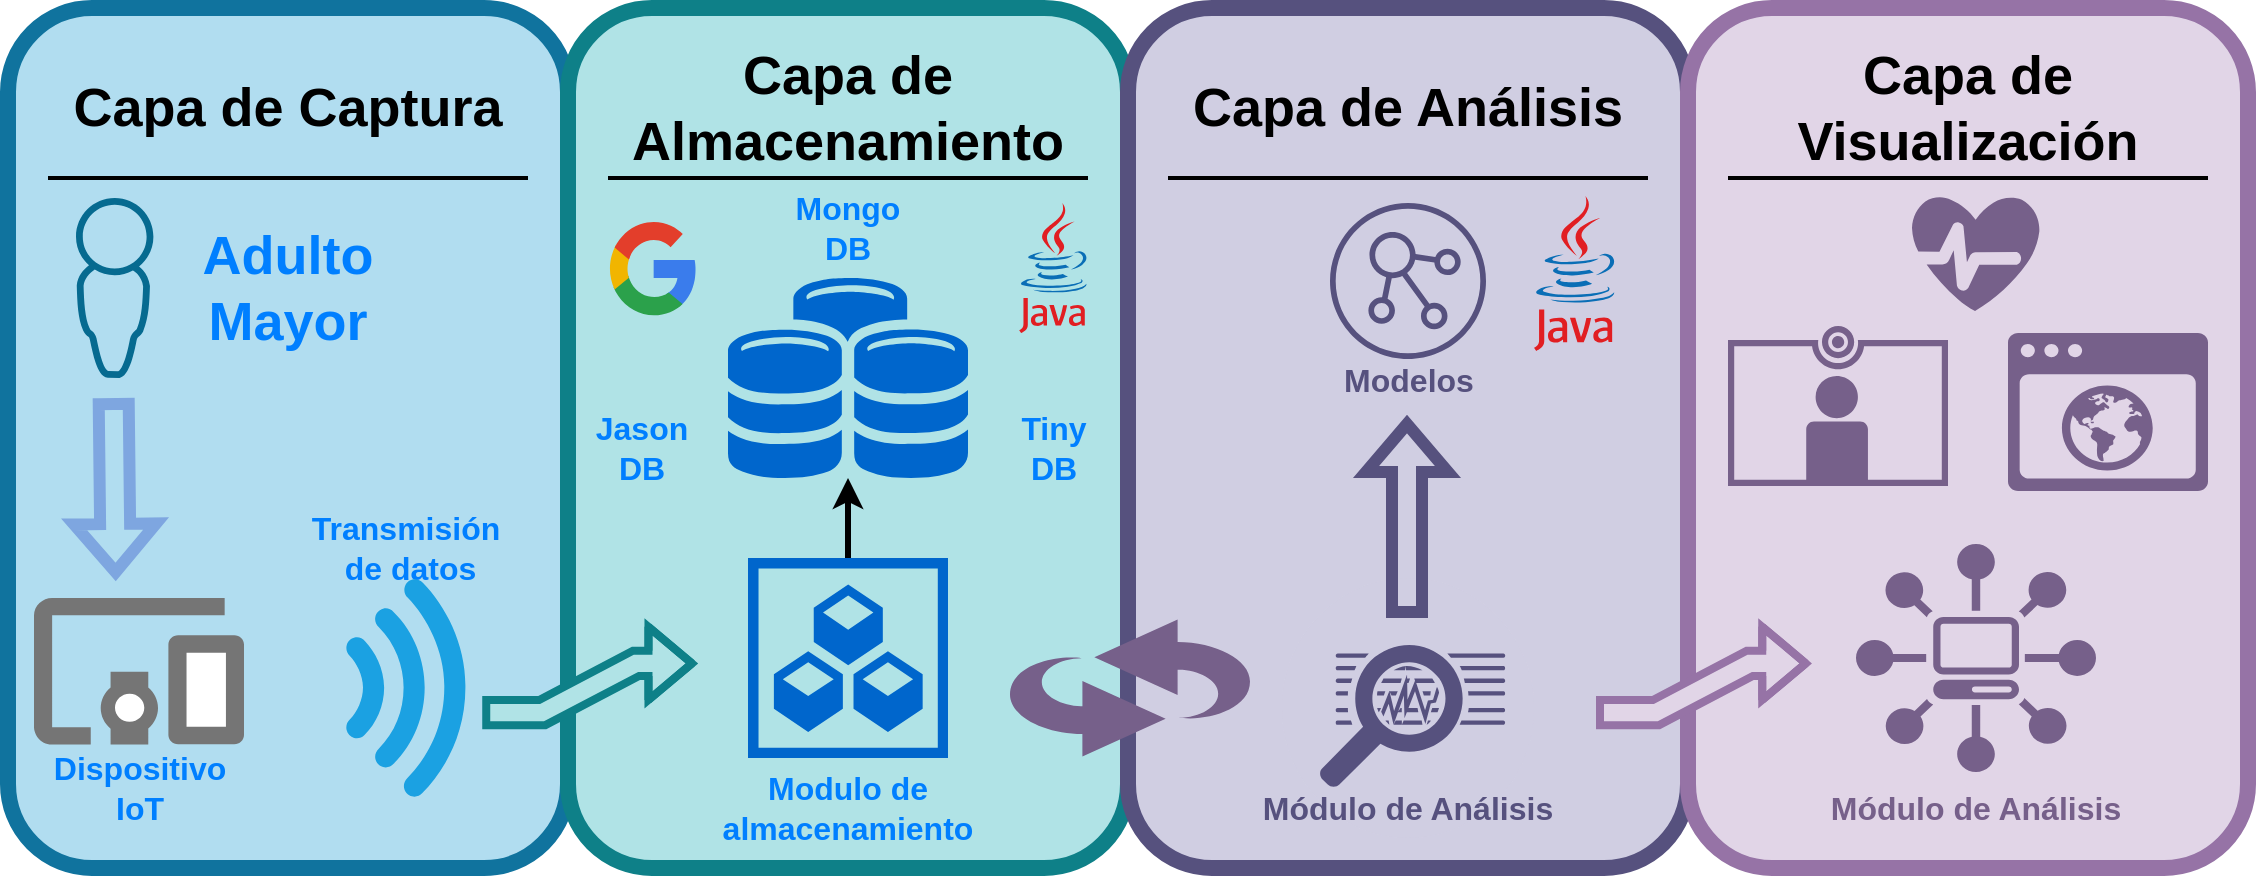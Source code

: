 <mxfile version="21.7.2" type="device">
  <diagram name="Page-1" id="12e1b939-464a-85fe-373e-61e167be1490">
    <mxGraphModel dx="1750" dy="985" grid="1" gridSize="10" guides="1" tooltips="1" connect="1" arrows="1" fold="1" page="1" pageScale="1.5" pageWidth="1169" pageHeight="826" background="none" math="0" shadow="0">
      <root>
        <mxCell id="0" />
        <mxCell id="1" parent="0" />
        <mxCell id="60da8b9f42644d3a-2" value="" style="whiteSpace=wrap;html=1;rounded=1;shadow=0;strokeWidth=8;fontSize=20;align=center;fillColor=#b1ddf0;strokeColor=#10739e;" parent="1" vertex="1">
          <mxGeometry x="316" y="405" width="280" height="430" as="geometry" />
        </mxCell>
        <mxCell id="60da8b9f42644d3a-3" value="Capa de Captura" style="text;html=1;strokeColor=none;fillColor=none;align=center;verticalAlign=middle;whiteSpace=wrap;rounded=0;shadow=0;fontSize=27;fontColor=#000000;fontStyle=1" parent="1" vertex="1">
          <mxGeometry x="316" y="425" width="280" height="60" as="geometry" />
        </mxCell>
        <mxCell id="60da8b9f42644d3a-6" value="" style="line;strokeWidth=2;html=1;rounded=0;shadow=0;fontSize=27;align=center;fillColor=none;strokeColor=default;fontColor=#000000;" parent="1" vertex="1">
          <mxGeometry x="336" y="485" width="240" height="10" as="geometry" />
        </mxCell>
        <mxCell id="60da8b9f42644d3a-17" value="" style="whiteSpace=wrap;html=1;rounded=1;shadow=0;strokeWidth=8;fontSize=20;align=center;fillColor=#b0e3e6;strokeColor=#0e8088;" parent="1" vertex="1">
          <mxGeometry x="596" y="405" width="280" height="430" as="geometry" />
        </mxCell>
        <mxCell id="60da8b9f42644d3a-18" value="Capa de Almacenamiento" style="text;html=1;strokeColor=none;fillColor=none;align=center;verticalAlign=middle;whiteSpace=wrap;rounded=0;shadow=0;fontSize=27;fontColor=#000000;fontStyle=1" parent="1" vertex="1">
          <mxGeometry x="596" y="425" width="280" height="60" as="geometry" />
        </mxCell>
        <mxCell id="60da8b9f42644d3a-20" value="" style="line;strokeWidth=2;html=1;rounded=0;shadow=0;fontSize=27;align=center;fillColor=none;strokeColor=default;fontColor=#000000;" parent="1" vertex="1">
          <mxGeometry x="616" y="485" width="240" height="10" as="geometry" />
        </mxCell>
        <mxCell id="60da8b9f42644d3a-24" value="" style="whiteSpace=wrap;html=1;rounded=1;shadow=0;strokeWidth=8;fontSize=20;align=center;fillColor=#d0cee2;strokeColor=#56517e;" parent="1" vertex="1">
          <mxGeometry x="876" y="405" width="280" height="430" as="geometry" />
        </mxCell>
        <mxCell id="60da8b9f42644d3a-25" value="Capa de Análisis" style="text;html=1;strokeColor=none;fillColor=none;align=center;verticalAlign=middle;whiteSpace=wrap;rounded=0;shadow=0;fontSize=27;fontColor=#000000;fontStyle=1" parent="1" vertex="1">
          <mxGeometry x="876" y="425" width="280" height="60" as="geometry" />
        </mxCell>
        <mxCell id="60da8b9f42644d3a-27" value="" style="line;strokeWidth=2;html=1;rounded=0;shadow=0;fontSize=27;align=center;fillColor=none;strokeColor=default;fontColor=#000000;" parent="1" vertex="1">
          <mxGeometry x="896" y="485" width="240" height="10" as="geometry" />
        </mxCell>
        <mxCell id="60da8b9f42644d3a-31" value="" style="whiteSpace=wrap;html=1;rounded=1;shadow=0;strokeWidth=8;fontSize=20;align=center;fillColor=#e1d5e7;strokeColor=#9673a6;" parent="1" vertex="1">
          <mxGeometry x="1156" y="405" width="280" height="430" as="geometry" />
        </mxCell>
        <mxCell id="60da8b9f42644d3a-32" value="Capa de Visualización" style="text;html=1;strokeColor=none;fillColor=none;align=center;verticalAlign=middle;whiteSpace=wrap;rounded=0;shadow=0;fontSize=27;fontColor=#000000;fontStyle=1" parent="1" vertex="1">
          <mxGeometry x="1156" y="425" width="280" height="60" as="geometry" />
        </mxCell>
        <mxCell id="60da8b9f42644d3a-34" value="" style="line;strokeWidth=2;html=1;rounded=0;shadow=0;fontSize=27;align=center;fillColor=none;strokeColor=default;fontColor=#000000;" parent="1" vertex="1">
          <mxGeometry x="1176" y="485" width="240" height="10" as="geometry" />
        </mxCell>
        <mxCell id="1R464ItWF_I_tBhyZ-22-4" value="" style="sketch=0;pointerEvents=1;shadow=0;dashed=0;html=1;strokeColor=none;aspect=fixed;labelPosition=center;verticalLabelPosition=bottom;verticalAlign=top;align=center;outlineConnect=0;shape=mxgraph.vvd.administrator;fillColor=#066A90;" vertex="1" parent="1">
          <mxGeometry x="350" y="500" width="38.7" height="90" as="geometry" />
        </mxCell>
        <mxCell id="1R464ItWF_I_tBhyZ-22-5" value="" style="sketch=0;dashed=0;connectable=0;html=1;fillColor=#757575;strokeColor=none;shape=mxgraph.gcp2.mobile_devices;part=1;" vertex="1" parent="1">
          <mxGeometry x="329" y="700" width="105" height="73.25" as="geometry" />
        </mxCell>
        <mxCell id="1R464ItWF_I_tBhyZ-22-9" value="" style="shape=flexArrow;endArrow=classic;html=1;rounded=0;strokeColor=#7EA6E0;strokeWidth=6;entryX=0.193;entryY=0.686;entryDx=0;entryDy=0;entryPerimeter=0;" edge="1" parent="1">
          <mxGeometry width="50" height="50" relative="1" as="geometry">
            <mxPoint x="368.83" y="600" as="sourcePoint" />
            <mxPoint x="369.86" y="689.98" as="targetPoint" />
            <Array as="points" />
          </mxGeometry>
        </mxCell>
        <mxCell id="1R464ItWF_I_tBhyZ-22-10" value="&lt;font size=&quot;1&quot; color=&quot;#007fff&quot; style=&quot;&quot;&gt;&lt;b style=&quot;font-size: 27px;&quot;&gt;Adulto Mayor&lt;/b&gt;&lt;/font&gt;" style="text;html=1;strokeColor=none;fillColor=none;align=center;verticalAlign=middle;whiteSpace=wrap;rounded=0;strokeWidth=5;" vertex="1" parent="1">
          <mxGeometry x="411" y="525" width="90" height="40" as="geometry" />
        </mxCell>
        <mxCell id="1R464ItWF_I_tBhyZ-22-11" value="&lt;font color=&quot;#007fff&quot; style=&quot;font-size: 16px;&quot;&gt;&lt;b&gt;Dispositivo IoT&lt;/b&gt;&lt;/font&gt;" style="text;html=1;strokeColor=none;fillColor=none;align=center;verticalAlign=middle;whiteSpace=wrap;rounded=0;" vertex="1" parent="1">
          <mxGeometry x="341.5" y="780" width="80" height="30" as="geometry" />
        </mxCell>
        <mxCell id="1R464ItWF_I_tBhyZ-22-15" value="&lt;font color=&quot;#007fff&quot; style=&quot;&quot;&gt;&lt;span style=&quot;font-size: 16px;&quot;&gt;&lt;b&gt;Transmisión&lt;br&gt;&lt;/b&gt;&lt;/span&gt;&lt;b style=&quot;font-size: 16px;&quot;&gt;&amp;nbsp;de datos&lt;/b&gt;&lt;/font&gt;" style="text;html=1;strokeColor=none;fillColor=none;align=center;verticalAlign=middle;whiteSpace=wrap;rounded=0;" vertex="1" parent="1">
          <mxGeometry x="465" y="660" width="100" height="30" as="geometry" />
        </mxCell>
        <mxCell id="1R464ItWF_I_tBhyZ-22-16" value="" style="verticalLabelPosition=bottom;sketch=0;html=1;verticalAlign=top;pointerEvents=1;align=center;shape=mxgraph.cisco_safe.technology_icons.icon27;fillColor=#0066CC;" vertex="1" parent="1">
          <mxGeometry x="676" y="540" width="120" height="100" as="geometry" />
        </mxCell>
        <mxCell id="1R464ItWF_I_tBhyZ-22-24" style="edgeStyle=orthogonalEdgeStyle;rounded=0;orthogonalLoop=1;jettySize=auto;html=1;strokeWidth=3;" edge="1" parent="1" source="1R464ItWF_I_tBhyZ-22-20" target="1R464ItWF_I_tBhyZ-22-16">
          <mxGeometry relative="1" as="geometry" />
        </mxCell>
        <mxCell id="1R464ItWF_I_tBhyZ-22-20" value="" style="sketch=0;html=1;aspect=fixed;strokeColor=none;shadow=0;fillColor=#0066CC;verticalAlign=top;labelPosition=center;verticalLabelPosition=bottom;shape=mxgraph.gcp2.repository_3" vertex="1" parent="1">
          <mxGeometry x="686" y="680" width="100" height="100" as="geometry" />
        </mxCell>
        <mxCell id="1R464ItWF_I_tBhyZ-22-21" value="&lt;font color=&quot;#007fff&quot; style=&quot;font-size: 16px;&quot;&gt;&lt;b&gt;Modulo de almacenamiento&lt;/b&gt;&lt;/font&gt;" style="text;html=1;strokeColor=none;fillColor=none;align=center;verticalAlign=middle;whiteSpace=wrap;rounded=0;" vertex="1" parent="1">
          <mxGeometry x="671" y="790" width="130" height="30" as="geometry" />
        </mxCell>
        <mxCell id="1R464ItWF_I_tBhyZ-22-25" value="" style="dashed=0;outlineConnect=0;html=1;align=center;labelPosition=center;verticalLabelPosition=bottom;verticalAlign=top;shape=mxgraph.weblogos.google" vertex="1" parent="1">
          <mxGeometry x="616" y="510" width="44" height="50" as="geometry" />
        </mxCell>
        <mxCell id="1R464ItWF_I_tBhyZ-22-26" value="" style="dashed=0;outlineConnect=0;html=1;align=center;labelPosition=center;verticalLabelPosition=bottom;verticalAlign=top;shape=mxgraph.weblogos.java" vertex="1" parent="1">
          <mxGeometry x="821.6" y="502.5" width="34.4" height="65" as="geometry" />
        </mxCell>
        <mxCell id="1R464ItWF_I_tBhyZ-22-28" value="" style="verticalLabelPosition=bottom;sketch=0;html=1;fillColor=#76608a;strokeColor=#432D57;verticalAlign=top;pointerEvents=1;align=center;shape=mxgraph.cisco_safe.business_icons.icon30;strokeWidth=9;fontColor=#ffffff;" vertex="1" parent="1">
          <mxGeometry x="817" y="710.75" width="120" height="68.5" as="geometry" />
        </mxCell>
        <mxCell id="1R464ItWF_I_tBhyZ-22-29" value="" style="endArrow=classic;html=1;rounded=0;shape=flexArrow;edgeStyle=entityRelationEdgeStyle;exitX=0.587;exitY=0.008;exitDx=0;exitDy=0;exitPerimeter=0;strokeColor=#9673a6;strokeWidth=4;width=9.6;endSize=5.92;fillColor=#e1d5e7;" edge="1" parent="1">
          <mxGeometry width="50" height="50" relative="1" as="geometry">
            <mxPoint x="1110" y="757.28" as="sourcePoint" />
            <mxPoint x="1216.88" y="732.71" as="targetPoint" />
            <Array as="points">
              <mxPoint x="1170.88" y="712.71" />
              <mxPoint x="1174" y="763.71" />
              <mxPoint x="1204" y="743.71" />
              <mxPoint x="1170.88" y="672.71" />
              <mxPoint x="1150.88" y="672.71" />
              <mxPoint x="1170.88" y="692.71" />
            </Array>
          </mxGeometry>
        </mxCell>
        <mxCell id="1R464ItWF_I_tBhyZ-22-31" value="&lt;font color=&quot;#007fff&quot;&gt;&lt;span style=&quot;font-size: 16px;&quot;&gt;&lt;b&gt;Jason DB&lt;/b&gt;&lt;/span&gt;&lt;/font&gt;" style="text;html=1;strokeColor=none;fillColor=none;align=center;verticalAlign=middle;whiteSpace=wrap;rounded=0;" vertex="1" parent="1">
          <mxGeometry x="596" y="610" width="74" height="30" as="geometry" />
        </mxCell>
        <mxCell id="1R464ItWF_I_tBhyZ-22-32" value="&lt;font color=&quot;#007fff&quot;&gt;&lt;span style=&quot;font-size: 16px;&quot;&gt;&lt;b&gt;Mongo DB&lt;/b&gt;&lt;/span&gt;&lt;/font&gt;" style="text;html=1;strokeColor=none;fillColor=none;align=center;verticalAlign=middle;whiteSpace=wrap;rounded=0;" vertex="1" parent="1">
          <mxGeometry x="699" y="500" width="74" height="30" as="geometry" />
        </mxCell>
        <mxCell id="1R464ItWF_I_tBhyZ-22-33" value="&lt;font color=&quot;#007fff&quot;&gt;&lt;span style=&quot;font-size: 16px;&quot;&gt;&lt;b&gt;Tiny DB&lt;/b&gt;&lt;/span&gt;&lt;/font&gt;" style="text;html=1;strokeColor=none;fillColor=none;align=center;verticalAlign=middle;whiteSpace=wrap;rounded=0;" vertex="1" parent="1">
          <mxGeometry x="811.8" y="610" width="54" height="30" as="geometry" />
        </mxCell>
        <mxCell id="1R464ItWF_I_tBhyZ-22-37" value="" style="fillColor=#d0cee2;verticalLabelPosition=bottom;sketch=0;html=1;strokeColor=#56517e;verticalAlign=top;align=center;points=[[0.145,0.145,0],[0.5,0,0],[0.855,0.145,0],[1,0.5,0],[0.855,0.855,0],[0.5,1,0],[0.145,0.855,0],[0,0.5,0]];pointerEvents=1;shape=mxgraph.cisco_safe.compositeIcon;bgIcon=ellipse;resIcon=mxgraph.cisco_safe.capability.flow_analytics;" vertex="1" parent="1">
          <mxGeometry x="953" y="690" width="126" height="130" as="geometry" />
        </mxCell>
        <mxCell id="1R464ItWF_I_tBhyZ-22-38" value="&lt;span style=&quot;font-size: 16px;&quot;&gt;&lt;b style=&quot;&quot;&gt;&lt;font color=&quot;#56517e&quot;&gt;Módulo de Análisis&lt;/font&gt;&lt;/b&gt;&lt;/span&gt;" style="text;html=1;strokeColor=none;fillColor=none;align=center;verticalAlign=middle;whiteSpace=wrap;rounded=0;" vertex="1" parent="1">
          <mxGeometry x="931" y="790" width="170" height="30" as="geometry" />
        </mxCell>
        <mxCell id="1R464ItWF_I_tBhyZ-22-41" value="" style="sketch=0;pointerEvents=1;shadow=0;dashed=0;html=1;strokeColor=none;fillColor=#56517E;aspect=fixed;labelPosition=center;verticalLabelPosition=bottom;verticalAlign=top;align=center;outlineConnect=0;shape=mxgraph.vvd.nsx_controller;strokeWidth=6;" vertex="1" parent="1">
          <mxGeometry x="977" y="502.5" width="78" height="78" as="geometry" />
        </mxCell>
        <mxCell id="1R464ItWF_I_tBhyZ-22-42" value="" style="shape=flexArrow;endArrow=classic;html=1;rounded=0;strokeColor=#56517E;strokeWidth=6;" edge="1" parent="1">
          <mxGeometry width="50" height="50" relative="1" as="geometry">
            <mxPoint x="1015.5" y="710" as="sourcePoint" />
            <mxPoint x="1015.5" y="610" as="targetPoint" />
            <Array as="points" />
          </mxGeometry>
        </mxCell>
        <mxCell id="1R464ItWF_I_tBhyZ-22-43" value="&lt;span style=&quot;font-size: 16px;&quot;&gt;&lt;b style=&quot;&quot;&gt;&lt;font color=&quot;#56517e&quot;&gt;Modelos&lt;/font&gt;&lt;/b&gt;&lt;/span&gt;" style="text;html=1;strokeColor=none;fillColor=none;align=center;verticalAlign=middle;whiteSpace=wrap;rounded=0;" vertex="1" parent="1">
          <mxGeometry x="977" y="580.5" width="79" height="20" as="geometry" />
        </mxCell>
        <mxCell id="1R464ItWF_I_tBhyZ-22-44" value="" style="dashed=0;outlineConnect=0;html=1;align=center;labelPosition=center;verticalLabelPosition=bottom;verticalAlign=top;shape=mxgraph.weblogos.java" vertex="1" parent="1">
          <mxGeometry x="1079" y="499" width="41" height="77.5" as="geometry" />
        </mxCell>
        <mxCell id="1R464ItWF_I_tBhyZ-22-50" value="" style="endArrow=classic;html=1;rounded=0;shape=flexArrow;edgeStyle=entityRelationEdgeStyle;exitX=0.587;exitY=0.008;exitDx=0;exitDy=0;exitPerimeter=0;strokeColor=#0e8088;strokeWidth=4;width=9.6;endSize=5.92;fillColor=#b0e3e6;" edge="1" parent="1">
          <mxGeometry width="50" height="50" relative="1" as="geometry">
            <mxPoint x="553.12" y="757.28" as="sourcePoint" />
            <mxPoint x="660" y="732.71" as="targetPoint" />
            <Array as="points">
              <mxPoint x="614" y="712.71" />
              <mxPoint x="777.12" y="882.71" />
              <mxPoint x="617.12" y="763.71" />
              <mxPoint x="647.12" y="743.71" />
              <mxPoint x="614" y="672.71" />
              <mxPoint x="594" y="672.71" />
              <mxPoint x="614" y="692.71" />
            </Array>
          </mxGeometry>
        </mxCell>
        <mxCell id="1R464ItWF_I_tBhyZ-22-51" value="" style="verticalLabelPosition=bottom;sketch=0;html=1;fillColor=#76608A;strokeColor=none;verticalAlign=top;pointerEvents=1;align=center;shape=mxgraph.cisco_safe.security_icons.icon4;" vertex="1" parent="1">
          <mxGeometry x="1316" y="567.5" width="100" height="79" as="geometry" />
        </mxCell>
        <mxCell id="1R464ItWF_I_tBhyZ-22-54" value="" style="verticalLabelPosition=bottom;sketch=0;html=1;fillColor=#1ba1e2;strokeColor=#006EAF;verticalAlign=top;pointerEvents=1;align=center;shape=mxgraph.cisco_safe.iot_things_icons.icon32;rotation=90;fontColor=#ffffff;" vertex="1" parent="1">
          <mxGeometry x="460.5" y="715" width="109" height="60" as="geometry" />
        </mxCell>
        <mxCell id="1R464ItWF_I_tBhyZ-22-55" value="" style="verticalLabelPosition=bottom;sketch=0;html=1;fillColor=#76608A;strokeColor=none;verticalAlign=top;pointerEvents=1;align=center;shape=mxgraph.cisco_safe.security_icons.ddos;" vertex="1" parent="1">
          <mxGeometry x="1240" y="673" width="120" height="114" as="geometry" />
        </mxCell>
        <mxCell id="1R464ItWF_I_tBhyZ-22-56" value="&lt;span style=&quot;font-size: 16px;&quot;&gt;&lt;b style=&quot;&quot;&gt;&lt;font color=&quot;#76608a&quot;&gt;Módulo de Análisis&lt;/font&gt;&lt;/b&gt;&lt;/span&gt;" style="text;html=1;strokeColor=none;fillColor=none;align=center;verticalAlign=middle;whiteSpace=wrap;rounded=0;" vertex="1" parent="1">
          <mxGeometry x="1215" y="790" width="170" height="30" as="geometry" />
        </mxCell>
        <mxCell id="1R464ItWF_I_tBhyZ-22-59" value="" style="verticalLabelPosition=bottom;sketch=0;html=1;fillColor=#76608A;strokeColor=none;verticalAlign=top;pointerEvents=1;align=center;shape=mxgraph.cisco_safe.iot_things_icons.icon22;" vertex="1" parent="1">
          <mxGeometry x="1176" y="564" width="110" height="80" as="geometry" />
        </mxCell>
        <mxCell id="1R464ItWF_I_tBhyZ-22-60" value="" style="verticalLabelPosition=bottom;html=1;verticalAlign=top;align=center;strokeColor=none;fillColor=#76608A;shape=mxgraph.azure.health_monitoring;" vertex="1" parent="1">
          <mxGeometry x="1268" y="499" width="64" height="57.5" as="geometry" />
        </mxCell>
        <mxCell id="1R464ItWF_I_tBhyZ-22-65" value="" style="shape=image;html=1;verticalAlign=top;verticalLabelPosition=bottom;labelBackgroundColor=#ffffff;imageAspect=0;aspect=fixed;image=https://cdn2.iconfinder.com/data/icons/boxicons-logos/24/bxl-python-128.png" vertex="1" parent="1">
          <mxGeometry x="877" y="502" width="88" height="88" as="geometry" />
        </mxCell>
      </root>
    </mxGraphModel>
  </diagram>
</mxfile>
